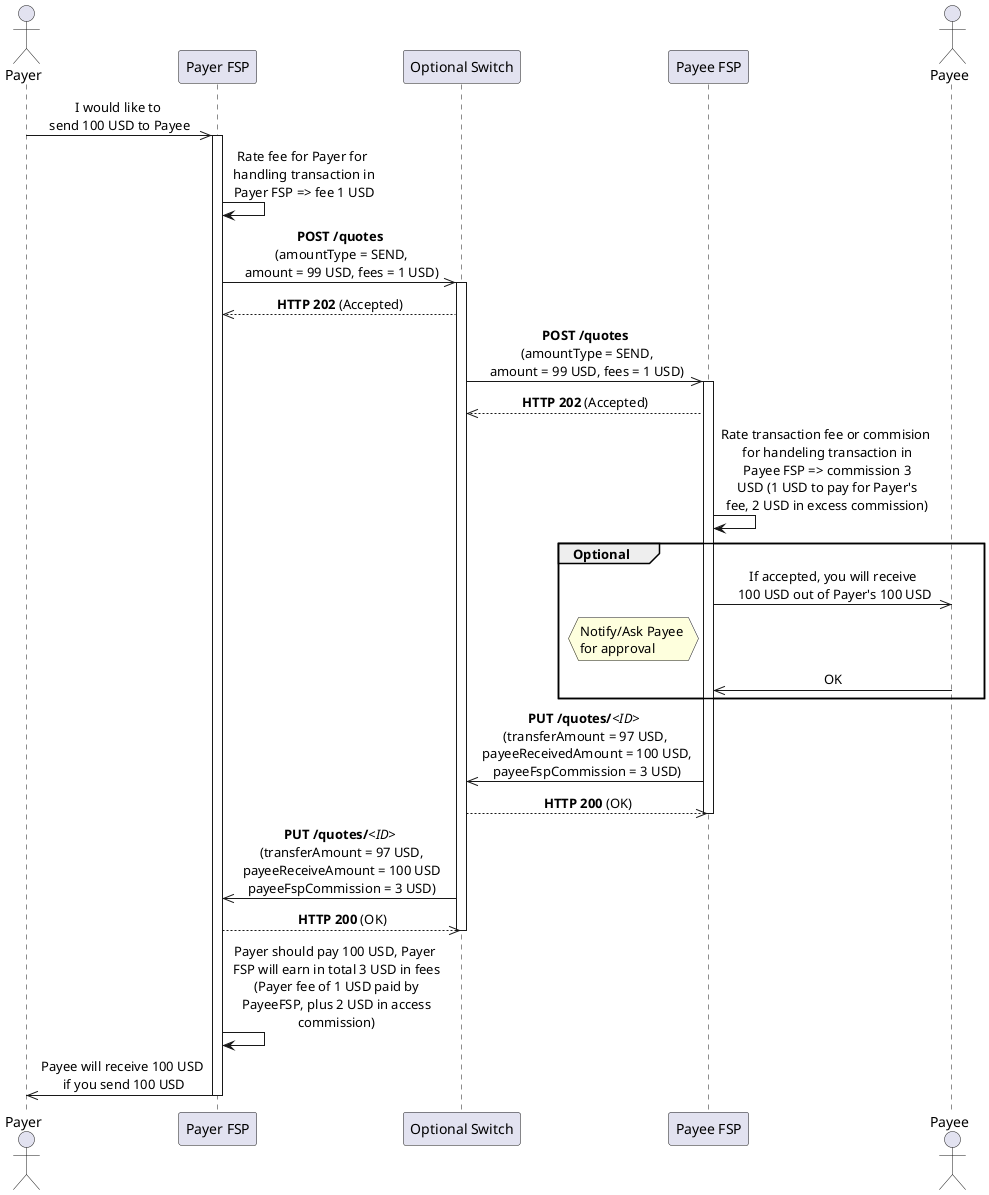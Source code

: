 /'*****
 License
 --------------
 Copyright © 2017 Bill & Melinda Gates Foundation
 The Mojaloop files are made available by the Bill & Melinda Gates Foundation under the Apache License, Version 2.0 (the "License") and you may not use these files except in compliance with the License. You may obtain a copy of the License at
 http://www.apache.org/licenses/LICENSE-2.0
 Unless required by applicable law or agreed to in writing, the Mojaloop files are distributed on an "AS IS" BASIS, WITHOUT WARRANTIES OR CONDITIONS OF ANY KIND, either express or implied. See the License for the specific language governing permissions and limitations under the License.
 Contributors
 --------------
 This is the official list of the Mojaloop project contributors for this file.
 Names of the original copyright holders (individuals or organizations)
 should be listed with a '*' in the first column. People who have
 contributed from an organization can be listed under the organization
 that actually holds the copyright for their contributions (see the
 Gates Foundation organization for an example). Those individuals should have
 their names indented and be marked with a '-'. Email address can be added
 optionally within square brackets <email>.
 * Gates Foundation
 - Name Surname <name.surname@gatesfoundation.com>

 * Henk Kodde <henk.kodde@modusbox.com>
 --------------
 ******'/

@startuml
' declaring skinparam
skinparam sequenceMessageAlign center

' declare title
' title Example of disclosing send amount

' Actor Keys:
' participant - FSP or Switch

' declare actors
Actor "Payer" as Payer
participant "Payer FSP" as PayerFSP
participant "Optional Switch" as OPTSWITCH
participant "Payee FSP" as PayeeFSP
Actor "Payee" as Payee

' start flow

'activate Payer
Payer ->> PayerFSP: I would like to \nsend 100 USD to Payee
activate PayerFSP
PayerFSP -> PayerFSP: Rate fee for Payer for\n handling transaction in\n Payer FSP => fee 1 USD
PayerFSP ->> OPTSWITCH: **POST /quotes**\n (amountType = SEND,\n amount = 99 USD, fees = 1 USD)
activate OPTSWITCH
PayerFSP <<-- OPTSWITCH: **HTTP 202** (Accepted)
OPTSWITCH ->> PayeeFSP: **POST /quotes**\n (amountType = SEND,\n amount = 99 USD, fees = 1 USD)
activate PayeeFSP
OPTSWITCH <<-- PayeeFSP: **HTTP 202** (Accepted)
PayeeFSP -> PayeeFSP: Rate transaction fee or commision\n for handeling transaction in\n Payee FSP => commission 3\n USD (1 USD to pay for Payer's\n fee, 2 USD in excess commission)
group Optional
PayeeFSP ->> Payee: If accepted, you will receive\n 100 USD out of Payer's 100 USD
hnote left of PayeeFSP
    Notify/Ask Payee 
    for approval
end note
PayeeFSP <<- Payee: OK
end
OPTSWITCH <<- PayeeFSP: **PUT /quotes/**<i><ID></i> \n(transferAmount = 97 USD,\n payeeReceivedAmount = 100 USD,\n payeeFspCommission = 3 USD)
OPTSWITCH -->> PayeeFSP: **HTTP 200** (OK)
deactivate PayeeFSP
PayerFSP <<- OPTSWITCH: **PUT /quotes/**<i><ID></i>\n (transferAmount = 97 USD,\n payeeReceiveAmount = 100 USD\n payeeFspCommission = 3 USD)
PayerFSP -->> OPTSWITCH: **HTTP 200** (OK)
deactivate OPTSWITCH
PayerFSP -> PayerFSP: Payer should pay 100 USD, Payer\n FSP will earn in total 3 USD in fees\n (Payer fee of 1 USD paid by\n PayeeFSP, plus 2 USD in access\n commission)
PayerFSP ->> Payer: Payee will receive 100 USD\n if you send 100 USD
deactivate PayerFSP
'deactivate Payer
@enduml
